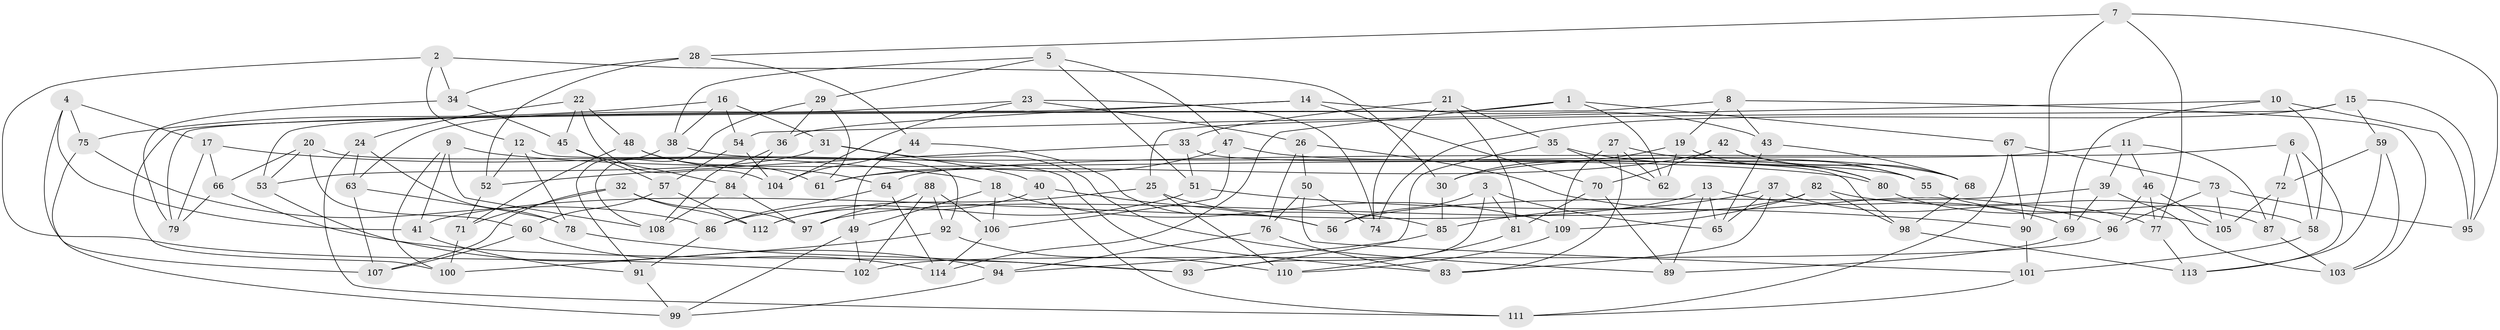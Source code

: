 // Generated by graph-tools (version 1.1) at 2025/37/03/09/25 02:37:50]
// undirected, 114 vertices, 228 edges
graph export_dot {
graph [start="1"]
  node [color=gray90,style=filled];
  1;
  2;
  3;
  4;
  5;
  6;
  7;
  8;
  9;
  10;
  11;
  12;
  13;
  14;
  15;
  16;
  17;
  18;
  19;
  20;
  21;
  22;
  23;
  24;
  25;
  26;
  27;
  28;
  29;
  30;
  31;
  32;
  33;
  34;
  35;
  36;
  37;
  38;
  39;
  40;
  41;
  42;
  43;
  44;
  45;
  46;
  47;
  48;
  49;
  50;
  51;
  52;
  53;
  54;
  55;
  56;
  57;
  58;
  59;
  60;
  61;
  62;
  63;
  64;
  65;
  66;
  67;
  68;
  69;
  70;
  71;
  72;
  73;
  74;
  75;
  76;
  77;
  78;
  79;
  80;
  81;
  82;
  83;
  84;
  85;
  86;
  87;
  88;
  89;
  90;
  91;
  92;
  93;
  94;
  95;
  96;
  97;
  98;
  99;
  100;
  101;
  102;
  103;
  104;
  105;
  106;
  107;
  108;
  109;
  110;
  111;
  112;
  113;
  114;
  1 -- 100;
  1 -- 114;
  1 -- 62;
  1 -- 67;
  2 -- 12;
  2 -- 30;
  2 -- 34;
  2 -- 102;
  3 -- 93;
  3 -- 81;
  3 -- 65;
  3 -- 56;
  4 -- 75;
  4 -- 17;
  4 -- 41;
  4 -- 107;
  5 -- 38;
  5 -- 51;
  5 -- 47;
  5 -- 29;
  6 -- 113;
  6 -- 58;
  6 -- 64;
  6 -- 72;
  7 -- 90;
  7 -- 77;
  7 -- 95;
  7 -- 28;
  8 -- 19;
  8 -- 79;
  8 -- 43;
  8 -- 103;
  9 -- 108;
  9 -- 80;
  9 -- 100;
  9 -- 41;
  10 -- 54;
  10 -- 58;
  10 -- 69;
  10 -- 95;
  11 -- 46;
  11 -- 87;
  11 -- 39;
  11 -- 30;
  12 -- 78;
  12 -- 52;
  12 -- 92;
  13 -- 41;
  13 -- 65;
  13 -- 69;
  13 -- 89;
  14 -- 53;
  14 -- 70;
  14 -- 36;
  14 -- 43;
  15 -- 95;
  15 -- 59;
  15 -- 25;
  15 -- 74;
  16 -- 31;
  16 -- 38;
  16 -- 75;
  16 -- 54;
  17 -- 79;
  17 -- 18;
  17 -- 66;
  18 -- 49;
  18 -- 106;
  18 -- 109;
  19 -- 80;
  19 -- 30;
  19 -- 62;
  20 -- 53;
  20 -- 66;
  20 -- 60;
  20 -- 83;
  21 -- 35;
  21 -- 74;
  21 -- 33;
  21 -- 81;
  22 -- 45;
  22 -- 48;
  22 -- 24;
  22 -- 104;
  23 -- 104;
  23 -- 63;
  23 -- 26;
  23 -- 74;
  24 -- 111;
  24 -- 63;
  24 -- 78;
  25 -- 112;
  25 -- 110;
  25 -- 85;
  26 -- 76;
  26 -- 96;
  26 -- 50;
  27 -- 83;
  27 -- 109;
  27 -- 62;
  27 -- 55;
  28 -- 34;
  28 -- 44;
  28 -- 52;
  29 -- 61;
  29 -- 108;
  29 -- 36;
  30 -- 85;
  31 -- 53;
  31 -- 40;
  31 -- 89;
  32 -- 71;
  32 -- 97;
  32 -- 112;
  32 -- 107;
  33 -- 98;
  33 -- 52;
  33 -- 51;
  34 -- 79;
  34 -- 45;
  35 -- 80;
  35 -- 93;
  35 -- 62;
  36 -- 84;
  36 -- 108;
  37 -- 65;
  37 -- 83;
  37 -- 77;
  37 -- 85;
  38 -- 91;
  38 -- 55;
  39 -- 103;
  39 -- 69;
  39 -- 56;
  40 -- 111;
  40 -- 56;
  40 -- 112;
  41 -- 91;
  42 -- 68;
  42 -- 61;
  42 -- 55;
  42 -- 70;
  43 -- 68;
  43 -- 65;
  44 -- 104;
  44 -- 56;
  44 -- 49;
  45 -- 57;
  45 -- 84;
  46 -- 96;
  46 -- 105;
  46 -- 77;
  47 -- 61;
  47 -- 106;
  47 -- 68;
  48 -- 64;
  48 -- 71;
  48 -- 61;
  49 -- 102;
  49 -- 99;
  50 -- 74;
  50 -- 101;
  50 -- 76;
  51 -- 86;
  51 -- 90;
  52 -- 71;
  53 -- 94;
  54 -- 104;
  54 -- 57;
  55 -- 58;
  57 -- 112;
  57 -- 60;
  58 -- 101;
  59 -- 72;
  59 -- 103;
  59 -- 113;
  60 -- 107;
  60 -- 114;
  63 -- 78;
  63 -- 107;
  64 -- 114;
  64 -- 86;
  66 -- 79;
  66 -- 93;
  67 -- 111;
  67 -- 73;
  67 -- 90;
  68 -- 98;
  69 -- 89;
  70 -- 89;
  70 -- 81;
  71 -- 100;
  72 -- 105;
  72 -- 87;
  73 -- 95;
  73 -- 105;
  73 -- 96;
  75 -- 99;
  75 -- 86;
  76 -- 94;
  76 -- 83;
  77 -- 113;
  78 -- 93;
  80 -- 105;
  81 -- 110;
  82 -- 98;
  82 -- 97;
  82 -- 87;
  82 -- 109;
  84 -- 97;
  84 -- 108;
  85 -- 94;
  86 -- 91;
  87 -- 103;
  88 -- 106;
  88 -- 97;
  88 -- 102;
  88 -- 92;
  90 -- 101;
  91 -- 99;
  92 -- 100;
  92 -- 110;
  94 -- 99;
  96 -- 102;
  98 -- 113;
  101 -- 111;
  106 -- 114;
  109 -- 110;
}
